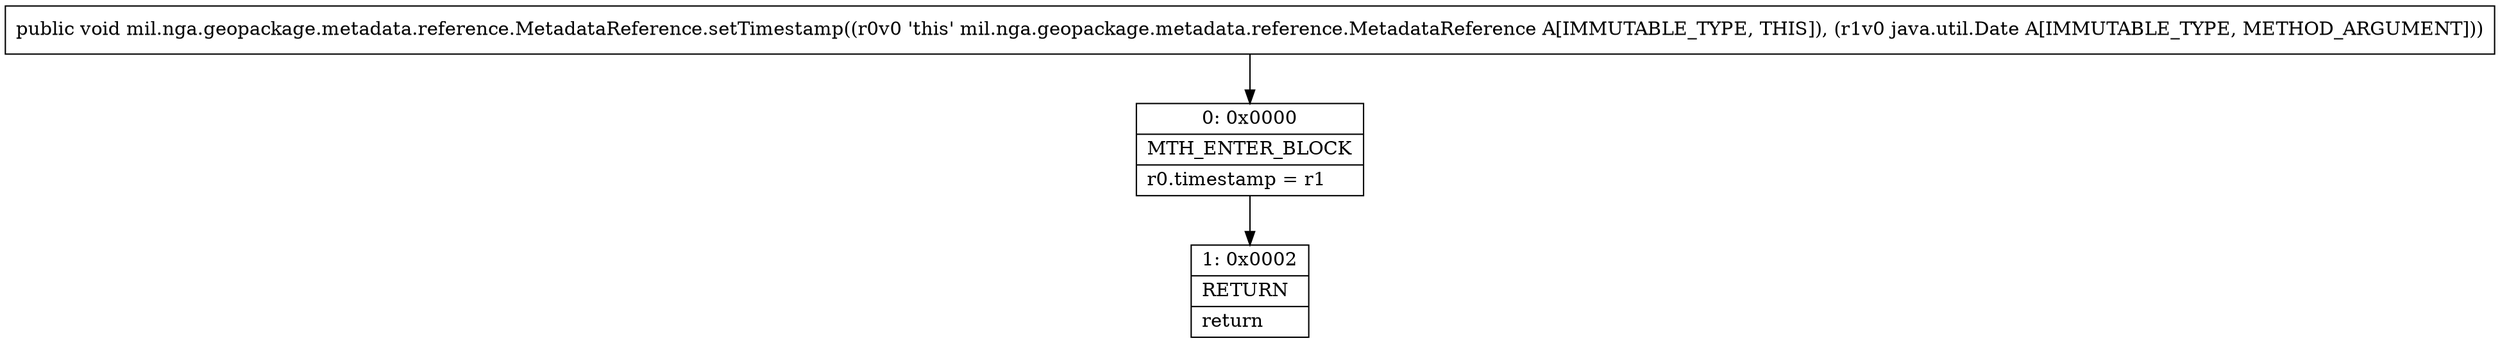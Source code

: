 digraph "CFG formil.nga.geopackage.metadata.reference.MetadataReference.setTimestamp(Ljava\/util\/Date;)V" {
Node_0 [shape=record,label="{0\:\ 0x0000|MTH_ENTER_BLOCK\l|r0.timestamp = r1\l}"];
Node_1 [shape=record,label="{1\:\ 0x0002|RETURN\l|return\l}"];
MethodNode[shape=record,label="{public void mil.nga.geopackage.metadata.reference.MetadataReference.setTimestamp((r0v0 'this' mil.nga.geopackage.metadata.reference.MetadataReference A[IMMUTABLE_TYPE, THIS]), (r1v0 java.util.Date A[IMMUTABLE_TYPE, METHOD_ARGUMENT])) }"];
MethodNode -> Node_0;
Node_0 -> Node_1;
}

